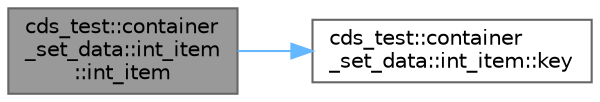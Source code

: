 digraph "cds_test::container_set_data::int_item::int_item"
{
 // LATEX_PDF_SIZE
  bgcolor="transparent";
  edge [fontname=Helvetica,fontsize=10,labelfontname=Helvetica,labelfontsize=10];
  node [fontname=Helvetica,fontsize=10,shape=box,height=0.2,width=0.4];
  rankdir="LR";
  Node1 [id="Node000001",label="cds_test::container\l_set_data::int_item\l::int_item",height=0.2,width=0.4,color="gray40", fillcolor="grey60", style="filled", fontcolor="black",tooltip=" "];
  Node1 -> Node2 [id="edge1_Node000001_Node000002",color="steelblue1",style="solid",tooltip=" "];
  Node2 [id="Node000002",label="cds_test::container\l_set_data::int_item::key",height=0.2,width=0.4,color="grey40", fillcolor="white", style="filled",URL="$structcds__test_1_1container__set__data_1_1int__item.html#a7c07046ec62908e473555093d8c9c4cc",tooltip=" "];
}
